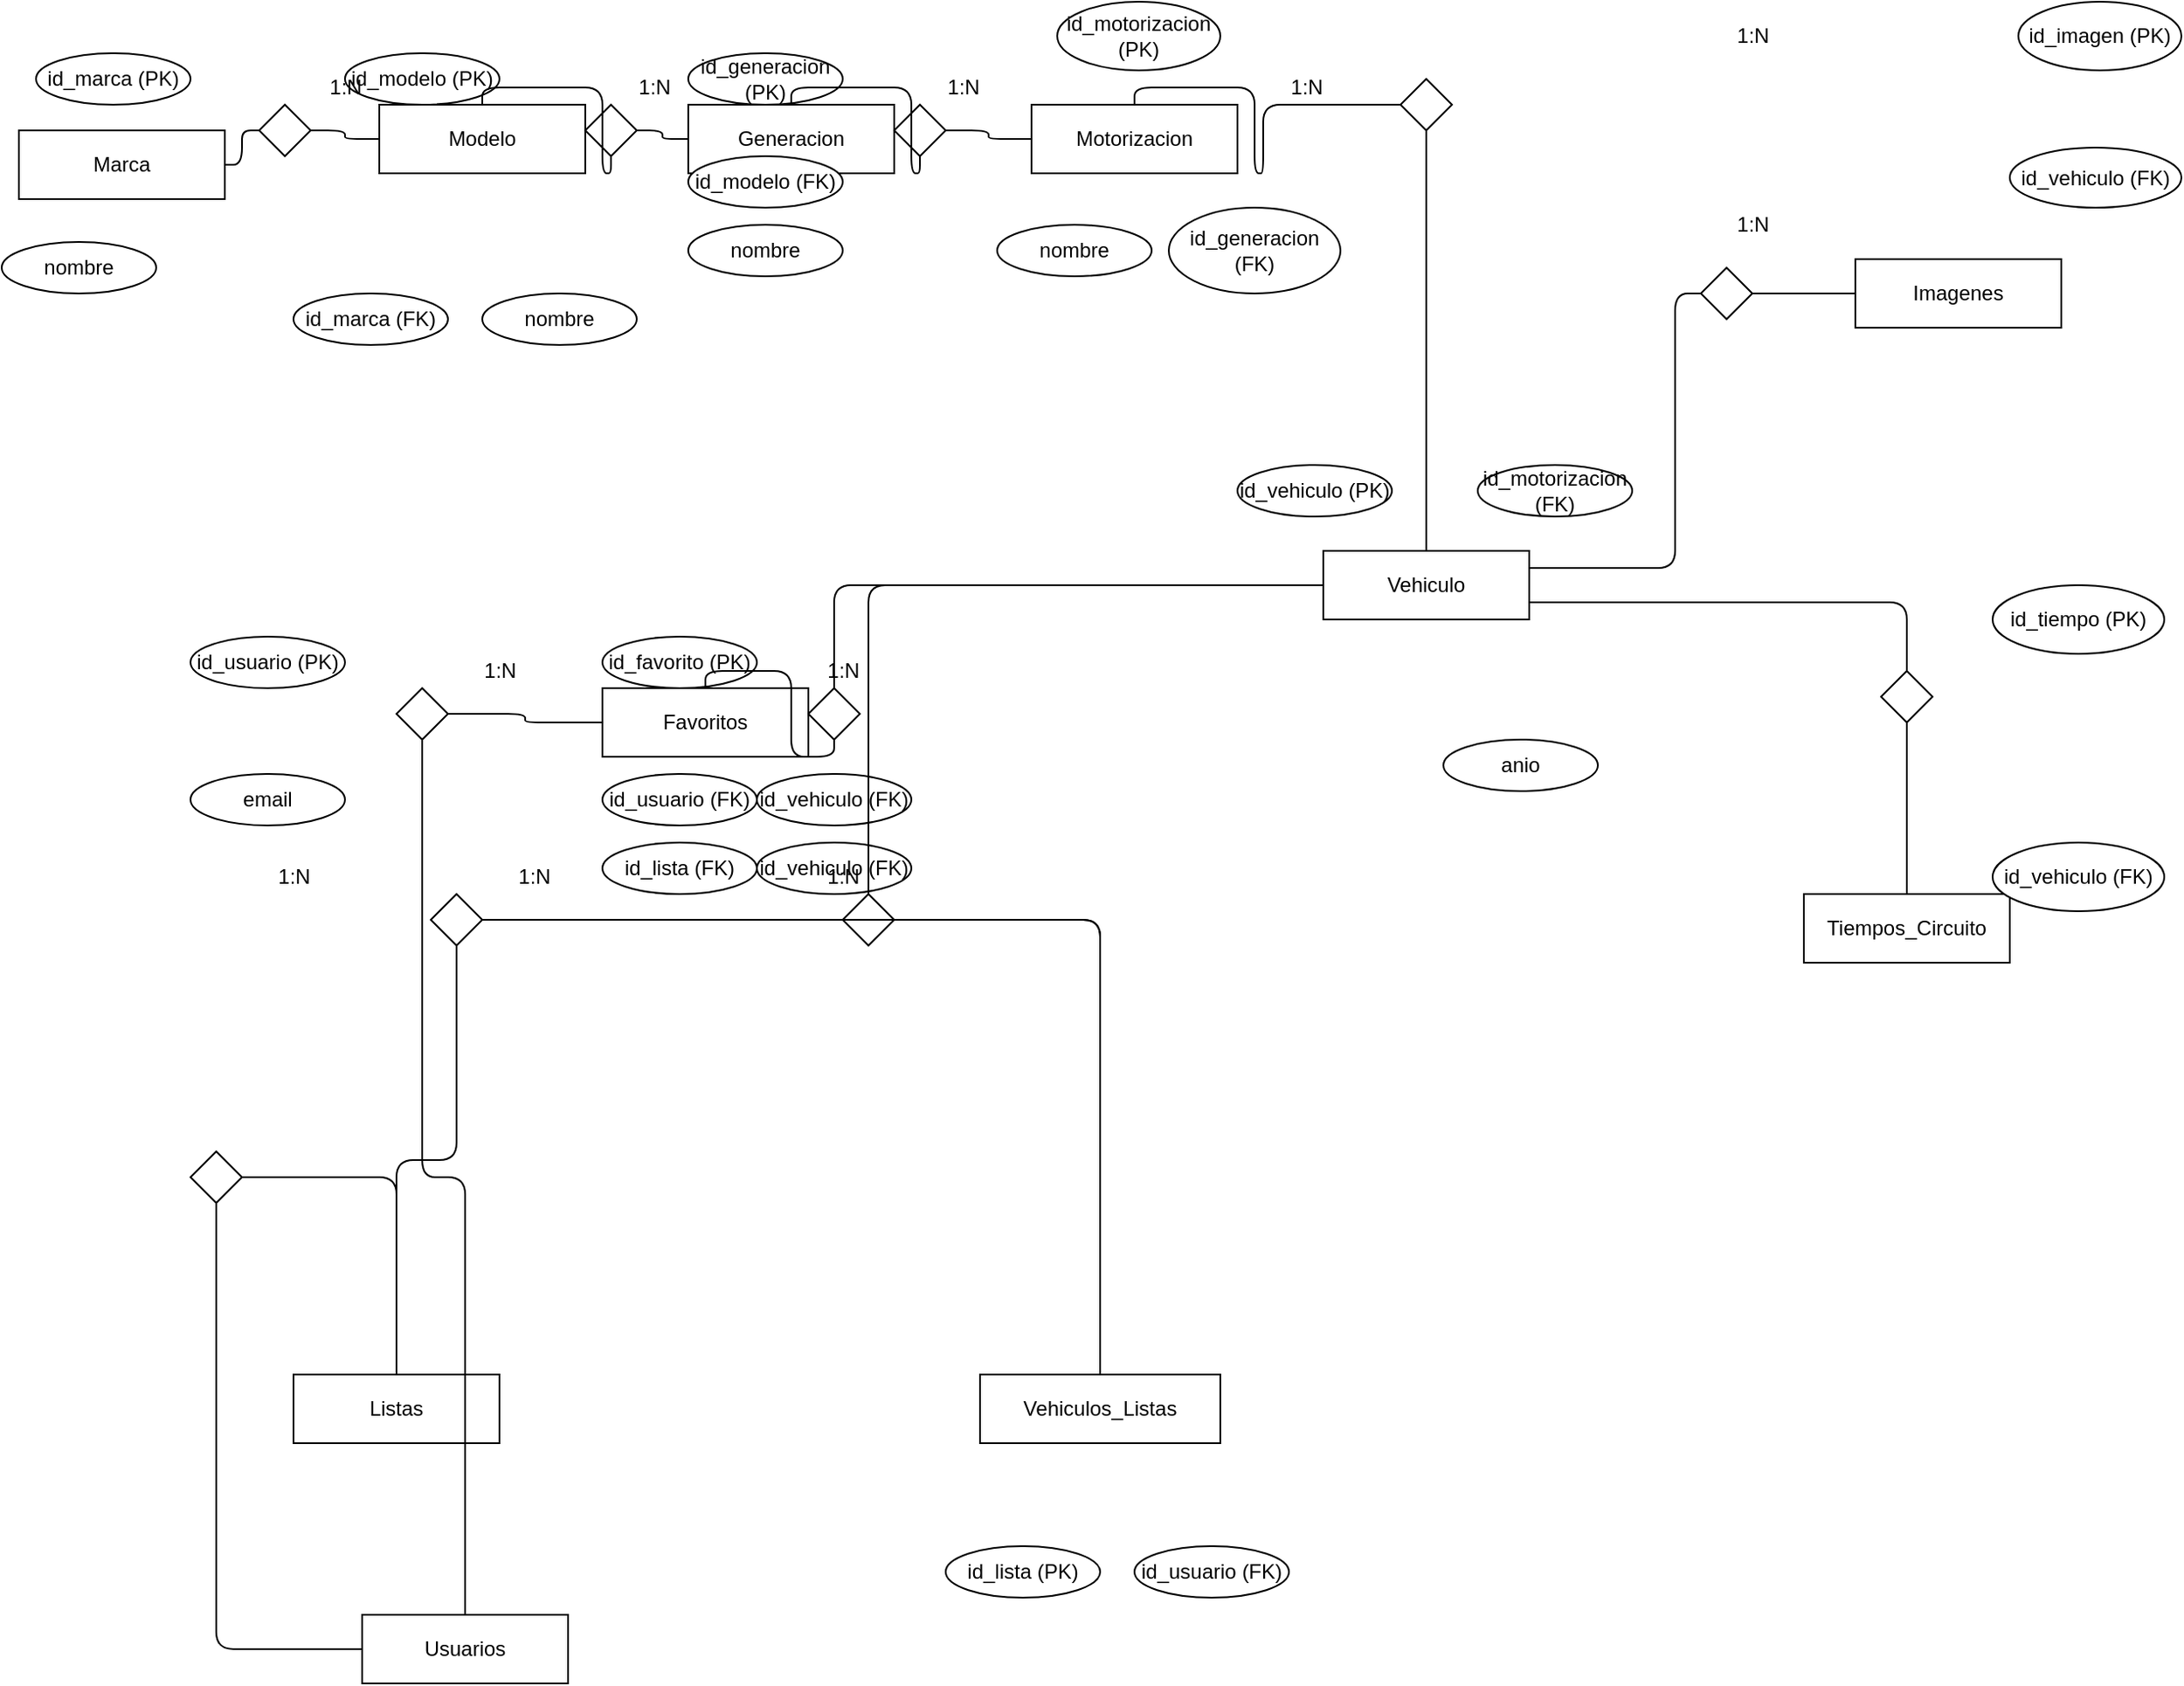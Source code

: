 <mxfile version="27.1.5">
  <diagram name="Página-1" id="er-diagram">
    <mxGraphModel dx="1211" dy="1119" grid="1" gridSize="10" guides="1" tooltips="1" connect="1" arrows="1" fold="1" page="1" pageScale="1" pageWidth="827" pageHeight="1169" math="0" shadow="0">
      <root>
        <mxCell id="0" />
        <mxCell id="1" parent="0" />
        <mxCell id="marca" value="Marca" style="whiteSpace=wrap;html=1;align=center;" parent="1" vertex="1">
          <mxGeometry x="10" y="75" width="120" height="40" as="geometry" />
        </mxCell>
        <mxCell id="modelo" value="Modelo" style="whiteSpace=wrap;html=1;align=center;" parent="1" vertex="1">
          <mxGeometry x="220" y="60" width="120" height="40" as="geometry" />
        </mxCell>
        <mxCell id="generacion" value="Generacion" style="whiteSpace=wrap;html=1;align=center;" parent="1" vertex="1">
          <mxGeometry x="400" y="60" width="120" height="40" as="geometry" />
        </mxCell>
        <mxCell id="motorizacion" value="Motorizacion" style="whiteSpace=wrap;html=1;align=center;" parent="1" vertex="1">
          <mxGeometry x="600" y="60" width="120" height="40" as="geometry" />
        </mxCell>
        <mxCell id="vehiculo" value="Vehiculo" style="whiteSpace=wrap;html=1;align=center;" parent="1" vertex="1">
          <mxGeometry x="770" y="320" width="120" height="40" as="geometry" />
        </mxCell>
        <mxCell id="imagenes" value="Imagenes" style="whiteSpace=wrap;html=1;align=center;" parent="1" vertex="1">
          <mxGeometry x="1080" y="150" width="120" height="40" as="geometry" />
        </mxCell>
        <mxCell id="tiempos_circuito" value="Tiempos_Circuito" style="whiteSpace=wrap;html=1;align=center;" parent="1" vertex="1">
          <mxGeometry x="1050" y="520" width="120" height="40" as="geometry" />
        </mxCell>
        <mxCell id="usuarios" value="Usuarios" style="whiteSpace=wrap;html=1;align=center;" parent="1" vertex="1">
          <mxGeometry x="210" y="940" width="120" height="40" as="geometry" />
        </mxCell>
        <mxCell id="favoritos" value="Favoritos" style="whiteSpace=wrap;html=1;align=center;" parent="1" vertex="1">
          <mxGeometry x="350" y="400" width="120" height="40" as="geometry" />
        </mxCell>
        <mxCell id="listas" value="Listas" style="whiteSpace=wrap;html=1;align=center;" parent="1" vertex="1">
          <mxGeometry x="170" y="800" width="120" height="40" as="geometry" />
        </mxCell>
        <mxCell id="vehiculos_listas" value="Vehiculos_Listas" style="whiteSpace=wrap;html=1;align=center;" parent="1" vertex="1">
          <mxGeometry x="570" y="800" width="140" height="40" as="geometry" />
        </mxCell>
        <mxCell id="marca_id" value="id_marca (PK)" style="ellipse;whiteSpace=wrap;html=1;align=center;" parent="1" vertex="1">
          <mxGeometry x="20" y="30" width="90" height="30" as="geometry" />
        </mxCell>
        <mxCell id="marca_nombre" value="nombre" style="ellipse;whiteSpace=wrap;html=1;align=center;" parent="1" vertex="1">
          <mxGeometry y="140" width="90" height="30" as="geometry" />
        </mxCell>
        <mxCell id="modelo_id" value="id_modelo (PK)" style="ellipse;whiteSpace=wrap;html=1;align=center;" parent="1" vertex="1">
          <mxGeometry x="200" y="30" width="90" height="30" as="geometry" />
        </mxCell>
        <mxCell id="modelo_id_marca" value="id_marca (FK)" style="ellipse;whiteSpace=wrap;html=1;align=center;" parent="1" vertex="1">
          <mxGeometry x="170" y="170" width="90" height="30" as="geometry" />
        </mxCell>
        <mxCell id="modelo_nombre" value="nombre" style="ellipse;whiteSpace=wrap;html=1;align=center;" parent="1" vertex="1">
          <mxGeometry x="280" y="170" width="90" height="30" as="geometry" />
        </mxCell>
        <mxCell id="generacion_id" value="id_generacion (PK)" style="ellipse;whiteSpace=wrap;html=1;align=center;" parent="1" vertex="1">
          <mxGeometry x="400" y="30" width="90" height="30" as="geometry" />
        </mxCell>
        <mxCell id="generacion_id_modelo" value="id_modelo (FK)" style="ellipse;whiteSpace=wrap;html=1;align=center;" parent="1" vertex="1">
          <mxGeometry x="400" y="90" width="90" height="30" as="geometry" />
        </mxCell>
        <mxCell id="generacion_nombre" value="nombre" style="ellipse;whiteSpace=wrap;html=1;align=center;" parent="1" vertex="1">
          <mxGeometry x="400" y="130" width="90" height="30" as="geometry" />
        </mxCell>
        <mxCell id="motorizacion_id" value="id_motorizacion (PK)" style="ellipse;whiteSpace=wrap;html=1;align=center;" parent="1" vertex="1">
          <mxGeometry x="615" width="95" height="40" as="geometry" />
        </mxCell>
        <mxCell id="motorizacion_id_generacion" value="id_generacion (FK)" style="ellipse;whiteSpace=wrap;html=1;align=center;" parent="1" vertex="1">
          <mxGeometry x="680" y="120" width="100" height="50" as="geometry" />
        </mxCell>
        <mxCell id="motorizacion_nombre" value="nombre" style="ellipse;whiteSpace=wrap;html=1;align=center;" parent="1" vertex="1">
          <mxGeometry x="580" y="130" width="90" height="30" as="geometry" />
        </mxCell>
        <mxCell id="vehiculo_id" value="id_vehiculo (PK)" style="ellipse;whiteSpace=wrap;html=1;align=center;" parent="1" vertex="1">
          <mxGeometry x="720" y="270" width="90" height="30" as="geometry" />
        </mxCell>
        <mxCell id="vehiculo_id_motorizacion" value="id_motorizacion (FK)" style="ellipse;whiteSpace=wrap;html=1;align=center;" parent="1" vertex="1">
          <mxGeometry x="860" y="270" width="90" height="30" as="geometry" />
        </mxCell>
        <mxCell id="vehiculo_anio" value="anio" style="ellipse;whiteSpace=wrap;html=1;align=center;" parent="1" vertex="1">
          <mxGeometry x="840" y="430" width="90" height="30" as="geometry" />
        </mxCell>
        <mxCell id="imagenes_id" value="id_imagen (PK)" style="ellipse;whiteSpace=wrap;html=1;align=center;" parent="1" vertex="1">
          <mxGeometry x="1175" width="95" height="40" as="geometry" />
        </mxCell>
        <mxCell id="imagenes_id_vehiculo" value="id_vehiculo (FK)" style="ellipse;whiteSpace=wrap;html=1;align=center;" parent="1" vertex="1">
          <mxGeometry x="1170" y="85" width="100" height="35" as="geometry" />
        </mxCell>
        <mxCell id="tiempos_id" value="id_tiempo (PK)" style="ellipse;whiteSpace=wrap;html=1;align=center;" parent="1" vertex="1">
          <mxGeometry x="1160" y="340" width="100" height="40" as="geometry" />
        </mxCell>
        <mxCell id="tiempos_id_vehiculo" value="id_vehiculo (FK)" style="ellipse;whiteSpace=wrap;html=1;align=center;" parent="1" vertex="1">
          <mxGeometry x="1160" y="490" width="100" height="40" as="geometry" />
        </mxCell>
        <mxCell id="usuarios_id" value="id_usuario (PK)" style="ellipse;whiteSpace=wrap;html=1;align=center;" parent="1" vertex="1">
          <mxGeometry x="110" y="370" width="90" height="30" as="geometry" />
        </mxCell>
        <mxCell id="usuarios_email" value="email" style="ellipse;whiteSpace=wrap;html=1;align=center;" parent="1" vertex="1">
          <mxGeometry x="110" y="450" width="90" height="30" as="geometry" />
        </mxCell>
        <mxCell id="favoritos_id" value="id_favorito (PK)" style="ellipse;whiteSpace=wrap;html=1;align=center;" parent="1" vertex="1">
          <mxGeometry x="350" y="370" width="90" height="30" as="geometry" />
        </mxCell>
        <mxCell id="favoritos_id_usuario" value="id_usuario (FK)" style="ellipse;whiteSpace=wrap;html=1;align=center;" parent="1" vertex="1">
          <mxGeometry x="350" y="450" width="90" height="30" as="geometry" />
        </mxCell>
        <mxCell id="favoritos_id_vehiculo" value="id_vehiculo (FK)" style="ellipse;whiteSpace=wrap;html=1;align=center;" parent="1" vertex="1">
          <mxGeometry x="440" y="450" width="90" height="30" as="geometry" />
        </mxCell>
        <mxCell id="listas_id" value="id_lista (PK)" style="ellipse;whiteSpace=wrap;html=1;align=center;" parent="1" vertex="1">
          <mxGeometry x="550" y="900" width="90" height="30" as="geometry" />
        </mxCell>
        <mxCell id="listas_id_usuario" value="id_usuario (FK)" style="ellipse;whiteSpace=wrap;html=1;align=center;" parent="1" vertex="1">
          <mxGeometry x="660" y="900" width="90" height="30" as="geometry" />
        </mxCell>
        <mxCell id="vehiculos_listas_id_lista" value="id_lista (FK)" style="ellipse;whiteSpace=wrap;html=1;align=center;" parent="1" vertex="1">
          <mxGeometry x="350" y="490" width="90" height="30" as="geometry" />
        </mxCell>
        <mxCell id="vehiculos_listas_id_vehiculo" value="id_vehiculo (FK)" style="ellipse;whiteSpace=wrap;html=1;align=center;" parent="1" vertex="1">
          <mxGeometry x="440" y="490" width="90" height="30" as="geometry" />
        </mxCell>
        <mxCell id="rel_marca_modelo" value="" style="shape=rhombus;perimeter=rhombusPerimeter;whiteSpace=wrap;html=1;align=center;" parent="1" vertex="1">
          <mxGeometry x="150" y="60" width="30" height="30" as="geometry" />
        </mxCell>
        <mxCell id="rel_modelo_generacion" value="" style="shape=rhombus;perimeter=rhombusPerimeter;whiteSpace=wrap;html=1;align=center;" parent="1" vertex="1">
          <mxGeometry x="340" y="60" width="30" height="30" as="geometry" />
        </mxCell>
        <mxCell id="rel_generacion_motorizacion" value="" style="shape=rhombus;perimeter=rhombusPerimeter;whiteSpace=wrap;html=1;align=center;" parent="1" vertex="1">
          <mxGeometry x="520" y="60" width="30" height="30" as="geometry" />
        </mxCell>
        <mxCell id="rel_motorizacion_vehiculo" value="" style="shape=rhombus;perimeter=rhombusPerimeter;whiteSpace=wrap;html=1;align=center;" parent="1" vertex="1">
          <mxGeometry x="815" y="45" width="30" height="30" as="geometry" />
        </mxCell>
        <mxCell id="rel_vehiculo_imagenes" value="" style="shape=rhombus;perimeter=rhombusPerimeter;whiteSpace=wrap;html=1;align=center;" parent="1" vertex="1">
          <mxGeometry x="990" y="155" width="30" height="30" as="geometry" />
        </mxCell>
        <mxCell id="rel_vehiculo_tiempos" value="" style="shape=rhombus;perimeter=rhombusPerimeter;whiteSpace=wrap;html=1;align=center;" parent="1" vertex="1">
          <mxGeometry x="1095" y="390" width="30" height="30" as="geometry" />
        </mxCell>
        <mxCell id="rel_usuarios_favoritos" value="" style="shape=rhombus;perimeter=rhombusPerimeter;whiteSpace=wrap;html=1;align=center;" parent="1" vertex="1">
          <mxGeometry x="230" y="400" width="30" height="30" as="geometry" />
        </mxCell>
        <mxCell id="rel_vehiculo_favoritos" value="" style="shape=rhombus;perimeter=rhombusPerimeter;whiteSpace=wrap;html=1;align=center;" parent="1" vertex="1">
          <mxGeometry x="470" y="400" width="30" height="30" as="geometry" />
        </mxCell>
        <mxCell id="rel_usuarios_listas" value="" style="shape=rhombus;perimeter=rhombusPerimeter;whiteSpace=wrap;html=1;align=center;" parent="1" vertex="1">
          <mxGeometry x="110" y="670" width="30" height="30" as="geometry" />
        </mxCell>
        <mxCell id="rel_listas_vehiculos_listas" value="" style="shape=rhombus;perimeter=rhombusPerimeter;whiteSpace=wrap;html=1;align=center;" parent="1" vertex="1">
          <mxGeometry x="250" y="520" width="30" height="30" as="geometry" />
        </mxCell>
        <mxCell id="rel_vehiculo_vehiculos_listas" value="" style="shape=rhombus;perimeter=rhombusPerimeter;whiteSpace=wrap;html=1;align=center;" parent="1" vertex="1">
          <mxGeometry x="490" y="520" width="30" height="30" as="geometry" />
        </mxCell>
        <mxCell id="blUPkUUthR0JGVOvZdOs-1" style="edgeStyle=orthogonalEdgeStyle;endArrow=none;html=1;" parent="1" source="marca" target="rel_marca_modelo" edge="1">
          <mxGeometry relative="1" as="geometry" />
        </mxCell>
        <mxCell id="blUPkUUthR0JGVOvZdOs-2" style="edgeStyle=orthogonalEdgeStyle;endArrow=none;html=1;" parent="1" source="rel_marca_modelo" target="modelo" edge="1">
          <mxGeometry relative="1" as="geometry" />
        </mxCell>
        <mxCell id="blUPkUUthR0JGVOvZdOs-3" value="1:N" style="text;html=1;align=center;verticalAlign=middle;resizable=0;points=[];autosize=1;strokeColor=none;fillColor=none;" parent="1" vertex="1">
          <mxGeometry x="180" y="40" width="40" height="20" as="geometry" />
        </mxCell>
        <mxCell id="blUPkUUthR0JGVOvZdOs-4" style="edgeStyle=orthogonalEdgeStyle;endArrow=none;html=1;" parent="1" source="modelo" target="rel_modelo_generacion" edge="1">
          <mxGeometry relative="1" as="geometry" />
        </mxCell>
        <mxCell id="blUPkUUthR0JGVOvZdOs-5" style="edgeStyle=orthogonalEdgeStyle;endArrow=none;html=1;" parent="1" source="rel_modelo_generacion" target="generacion" edge="1">
          <mxGeometry relative="1" as="geometry" />
        </mxCell>
        <mxCell id="blUPkUUthR0JGVOvZdOs-6" value="1:N" style="text;html=1;align=center;verticalAlign=middle;resizable=0;points=[];autosize=1;strokeColor=none;fillColor=none;" parent="1" vertex="1">
          <mxGeometry x="360" y="40" width="40" height="20" as="geometry" />
        </mxCell>
        <mxCell id="blUPkUUthR0JGVOvZdOs-7" style="edgeStyle=orthogonalEdgeStyle;endArrow=none;html=1;" parent="1" source="generacion" target="rel_generacion_motorizacion" edge="1">
          <mxGeometry relative="1" as="geometry" />
        </mxCell>
        <mxCell id="blUPkUUthR0JGVOvZdOs-8" style="edgeStyle=orthogonalEdgeStyle;endArrow=none;html=1;" parent="1" source="rel_generacion_motorizacion" target="motorizacion" edge="1">
          <mxGeometry relative="1" as="geometry" />
        </mxCell>
        <mxCell id="blUPkUUthR0JGVOvZdOs-9" value="1:N" style="text;html=1;align=center;verticalAlign=middle;resizable=0;points=[];autosize=1;strokeColor=none;fillColor=none;" parent="1" vertex="1">
          <mxGeometry x="540" y="40" width="40" height="20" as="geometry" />
        </mxCell>
        <mxCell id="blUPkUUthR0JGVOvZdOs-10" style="edgeStyle=orthogonalEdgeStyle;endArrow=none;html=1;" parent="1" source="motorizacion" target="rel_motorizacion_vehiculo" edge="1">
          <mxGeometry relative="1" as="geometry">
            <Array as="points">
              <mxPoint x="660" y="50" />
              <mxPoint x="730" y="50" />
              <mxPoint x="730" y="100" />
              <mxPoint x="735" y="100" />
            </Array>
          </mxGeometry>
        </mxCell>
        <mxCell id="blUPkUUthR0JGVOvZdOs-11" style="edgeStyle=orthogonalEdgeStyle;endArrow=none;html=1;" parent="1" source="rel_motorizacion_vehiculo" target="vehiculo" edge="1">
          <mxGeometry relative="1" as="geometry" />
        </mxCell>
        <mxCell id="blUPkUUthR0JGVOvZdOs-12" value="1:N" style="text;html=1;align=center;verticalAlign=middle;resizable=0;points=[];autosize=1;strokeColor=none;fillColor=none;" parent="1" vertex="1">
          <mxGeometry x="740" y="40" width="40" height="20" as="geometry" />
        </mxCell>
        <mxCell id="blUPkUUthR0JGVOvZdOs-13" style="edgeStyle=orthogonalEdgeStyle;endArrow=none;html=1;" parent="1" source="vehiculo" target="rel_vehiculo_imagenes" edge="1">
          <mxGeometry relative="1" as="geometry">
            <Array as="points">
              <mxPoint x="975" y="330" />
            </Array>
          </mxGeometry>
        </mxCell>
        <mxCell id="blUPkUUthR0JGVOvZdOs-14" style="edgeStyle=orthogonalEdgeStyle;endArrow=none;html=1;" parent="1" source="rel_vehiculo_imagenes" target="imagenes" edge="1">
          <mxGeometry relative="1" as="geometry" />
        </mxCell>
        <mxCell id="blUPkUUthR0JGVOvZdOs-15" value="1:N" style="text;html=1;align=center;verticalAlign=middle;resizable=0;points=[];autosize=1;strokeColor=none;fillColor=none;" parent="1" vertex="1">
          <mxGeometry x="1000" y="10" width="40" height="20" as="geometry" />
        </mxCell>
        <mxCell id="blUPkUUthR0JGVOvZdOs-16" style="edgeStyle=orthogonalEdgeStyle;endArrow=none;html=1;" parent="1" source="vehiculo" target="rel_vehiculo_tiempos" edge="1">
          <mxGeometry relative="1" as="geometry">
            <Array as="points">
              <mxPoint x="1110" y="350" />
            </Array>
          </mxGeometry>
        </mxCell>
        <mxCell id="blUPkUUthR0JGVOvZdOs-17" style="edgeStyle=orthogonalEdgeStyle;endArrow=none;html=1;" parent="1" source="rel_vehiculo_tiempos" target="tiempos_circuito" edge="1">
          <mxGeometry relative="1" as="geometry" />
        </mxCell>
        <mxCell id="blUPkUUthR0JGVOvZdOs-18" value="1:N" style="text;html=1;align=center;verticalAlign=middle;resizable=0;points=[];autosize=1;strokeColor=none;fillColor=none;" parent="1" vertex="1">
          <mxGeometry x="1000" y="120" width="40" height="20" as="geometry" />
        </mxCell>
        <mxCell id="blUPkUUthR0JGVOvZdOs-19" style="edgeStyle=orthogonalEdgeStyle;endArrow=none;html=1;" parent="1" source="usuarios" target="rel_usuarios_favoritos" edge="1">
          <mxGeometry relative="1" as="geometry" />
        </mxCell>
        <mxCell id="blUPkUUthR0JGVOvZdOs-20" style="edgeStyle=orthogonalEdgeStyle;endArrow=none;html=1;" parent="1" source="rel_usuarios_favoritos" target="favoritos" edge="1">
          <mxGeometry relative="1" as="geometry" />
        </mxCell>
        <mxCell id="blUPkUUthR0JGVOvZdOs-21" value="1:N" style="text;html=1;align=center;verticalAlign=middle;resizable=0;points=[];autosize=1;strokeColor=none;fillColor=none;" parent="1" vertex="1">
          <mxGeometry x="270" y="380" width="40" height="20" as="geometry" />
        </mxCell>
        <mxCell id="blUPkUUthR0JGVOvZdOs-22" style="edgeStyle=orthogonalEdgeStyle;endArrow=none;html=1;" parent="1" source="vehiculo" target="rel_vehiculo_favoritos" edge="1">
          <mxGeometry relative="1" as="geometry" />
        </mxCell>
        <mxCell id="blUPkUUthR0JGVOvZdOs-23" style="edgeStyle=orthogonalEdgeStyle;endArrow=none;html=1;" parent="1" source="rel_vehiculo_favoritos" target="favoritos" edge="1">
          <mxGeometry relative="1" as="geometry" />
        </mxCell>
        <mxCell id="blUPkUUthR0JGVOvZdOs-24" value="1:N" style="text;html=1;align=center;verticalAlign=middle;resizable=0;points=[];autosize=1;strokeColor=none;fillColor=none;" parent="1" vertex="1">
          <mxGeometry x="470" y="380" width="40" height="20" as="geometry" />
        </mxCell>
        <mxCell id="blUPkUUthR0JGVOvZdOs-25" style="edgeStyle=orthogonalEdgeStyle;endArrow=none;html=1;" parent="1" source="usuarios" target="rel_usuarios_listas" edge="1">
          <mxGeometry relative="1" as="geometry" />
        </mxCell>
        <mxCell id="blUPkUUthR0JGVOvZdOs-26" style="edgeStyle=orthogonalEdgeStyle;endArrow=none;html=1;" parent="1" source="rel_usuarios_listas" target="listas" edge="1">
          <mxGeometry relative="1" as="geometry" />
        </mxCell>
        <mxCell id="blUPkUUthR0JGVOvZdOs-27" value="1:N" style="text;html=1;align=center;verticalAlign=middle;resizable=0;points=[];autosize=1;strokeColor=none;fillColor=none;" parent="1" vertex="1">
          <mxGeometry x="150" y="500" width="40" height="20" as="geometry" />
        </mxCell>
        <mxCell id="blUPkUUthR0JGVOvZdOs-28" style="edgeStyle=orthogonalEdgeStyle;endArrow=none;html=1;" parent="1" source="listas" target="rel_listas_vehiculos_listas" edge="1">
          <mxGeometry relative="1" as="geometry" />
        </mxCell>
        <mxCell id="blUPkUUthR0JGVOvZdOs-29" style="edgeStyle=orthogonalEdgeStyle;endArrow=none;html=1;" parent="1" source="rel_listas_vehiculos_listas" target="vehiculos_listas" edge="1">
          <mxGeometry relative="1" as="geometry" />
        </mxCell>
        <mxCell id="blUPkUUthR0JGVOvZdOs-30" value="1:N" style="text;html=1;align=center;verticalAlign=middle;resizable=0;points=[];autosize=1;strokeColor=none;fillColor=none;" parent="1" vertex="1">
          <mxGeometry x="290" y="500" width="40" height="20" as="geometry" />
        </mxCell>
        <mxCell id="blUPkUUthR0JGVOvZdOs-31" style="edgeStyle=orthogonalEdgeStyle;endArrow=none;html=1;" parent="1" source="vehiculo" target="rel_vehiculo_vehiculos_listas" edge="1">
          <mxGeometry relative="1" as="geometry" />
        </mxCell>
        <mxCell id="blUPkUUthR0JGVOvZdOs-32" style="edgeStyle=orthogonalEdgeStyle;endArrow=none;html=1;" parent="1" source="rel_vehiculo_vehiculos_listas" target="vehiculos_listas" edge="1">
          <mxGeometry relative="1" as="geometry" />
        </mxCell>
        <mxCell id="blUPkUUthR0JGVOvZdOs-33" value="1:N" style="text;html=1;align=center;verticalAlign=middle;resizable=0;points=[];autosize=1;strokeColor=none;fillColor=none;" parent="1" vertex="1">
          <mxGeometry x="470" y="500" width="40" height="20" as="geometry" />
        </mxCell>
      </root>
    </mxGraphModel>
  </diagram>
</mxfile>
